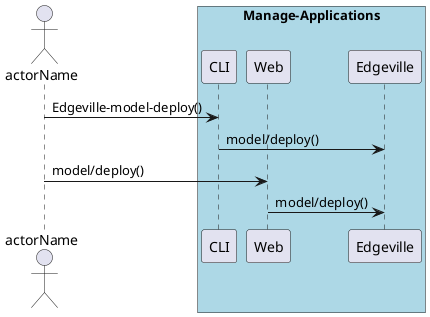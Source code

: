 @startuml
Actor "actorName" as A

box "Manage-Applications" #lightblue
participant CLI as CLI
participant Web as Web
participant "Edgeville" as S
A -> CLI : Edgeville-model-deploy()
CLI -> S : model/deploy()
A -> Web : model/deploy()
Web -> S : model/deploy()
end box

@enduml
